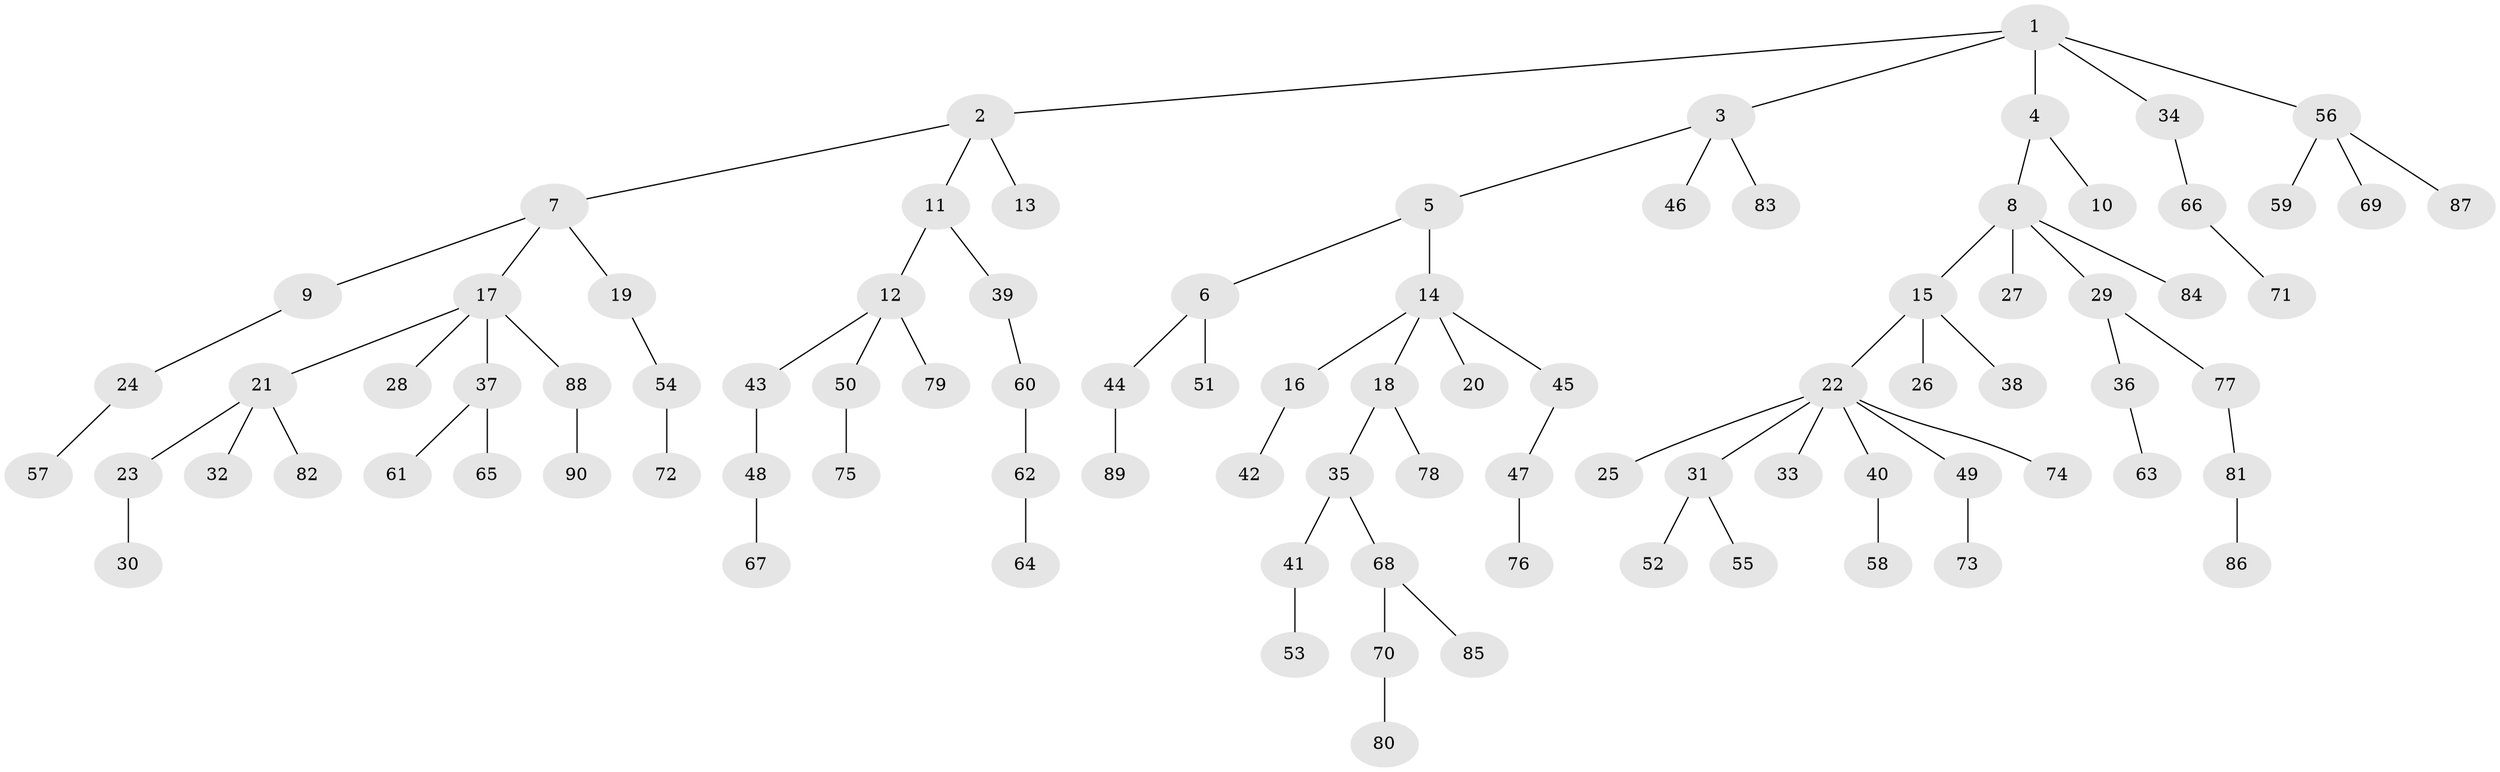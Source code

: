 // Generated by graph-tools (version 1.1) at 2025/15/03/09/25 04:15:29]
// undirected, 90 vertices, 89 edges
graph export_dot {
graph [start="1"]
  node [color=gray90,style=filled];
  1;
  2;
  3;
  4;
  5;
  6;
  7;
  8;
  9;
  10;
  11;
  12;
  13;
  14;
  15;
  16;
  17;
  18;
  19;
  20;
  21;
  22;
  23;
  24;
  25;
  26;
  27;
  28;
  29;
  30;
  31;
  32;
  33;
  34;
  35;
  36;
  37;
  38;
  39;
  40;
  41;
  42;
  43;
  44;
  45;
  46;
  47;
  48;
  49;
  50;
  51;
  52;
  53;
  54;
  55;
  56;
  57;
  58;
  59;
  60;
  61;
  62;
  63;
  64;
  65;
  66;
  67;
  68;
  69;
  70;
  71;
  72;
  73;
  74;
  75;
  76;
  77;
  78;
  79;
  80;
  81;
  82;
  83;
  84;
  85;
  86;
  87;
  88;
  89;
  90;
  1 -- 2;
  1 -- 3;
  1 -- 4;
  1 -- 34;
  1 -- 56;
  2 -- 7;
  2 -- 11;
  2 -- 13;
  3 -- 5;
  3 -- 46;
  3 -- 83;
  4 -- 8;
  4 -- 10;
  5 -- 6;
  5 -- 14;
  6 -- 44;
  6 -- 51;
  7 -- 9;
  7 -- 17;
  7 -- 19;
  8 -- 15;
  8 -- 27;
  8 -- 29;
  8 -- 84;
  9 -- 24;
  11 -- 12;
  11 -- 39;
  12 -- 43;
  12 -- 50;
  12 -- 79;
  14 -- 16;
  14 -- 18;
  14 -- 20;
  14 -- 45;
  15 -- 22;
  15 -- 26;
  15 -- 38;
  16 -- 42;
  17 -- 21;
  17 -- 28;
  17 -- 37;
  17 -- 88;
  18 -- 35;
  18 -- 78;
  19 -- 54;
  21 -- 23;
  21 -- 32;
  21 -- 82;
  22 -- 25;
  22 -- 31;
  22 -- 33;
  22 -- 40;
  22 -- 49;
  22 -- 74;
  23 -- 30;
  24 -- 57;
  29 -- 36;
  29 -- 77;
  31 -- 52;
  31 -- 55;
  34 -- 66;
  35 -- 41;
  35 -- 68;
  36 -- 63;
  37 -- 61;
  37 -- 65;
  39 -- 60;
  40 -- 58;
  41 -- 53;
  43 -- 48;
  44 -- 89;
  45 -- 47;
  47 -- 76;
  48 -- 67;
  49 -- 73;
  50 -- 75;
  54 -- 72;
  56 -- 59;
  56 -- 69;
  56 -- 87;
  60 -- 62;
  62 -- 64;
  66 -- 71;
  68 -- 70;
  68 -- 85;
  70 -- 80;
  77 -- 81;
  81 -- 86;
  88 -- 90;
}
